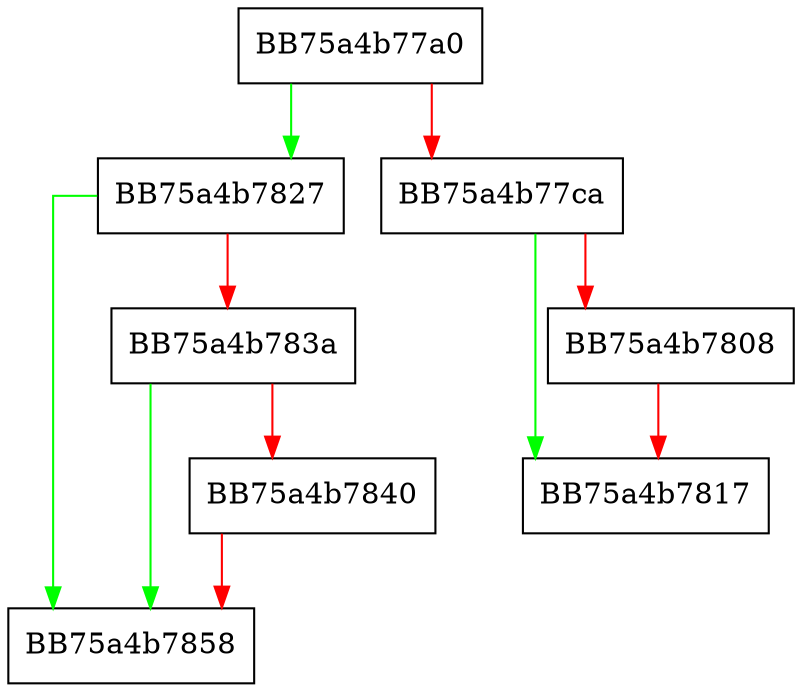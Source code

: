 digraph GetResourceList {
  node [shape="box"];
  graph [splines=ortho];
  BB75a4b77a0 -> BB75a4b7827 [color="green"];
  BB75a4b77a0 -> BB75a4b77ca [color="red"];
  BB75a4b77ca -> BB75a4b7817 [color="green"];
  BB75a4b77ca -> BB75a4b7808 [color="red"];
  BB75a4b7808 -> BB75a4b7817 [color="red"];
  BB75a4b7827 -> BB75a4b7858 [color="green"];
  BB75a4b7827 -> BB75a4b783a [color="red"];
  BB75a4b783a -> BB75a4b7858 [color="green"];
  BB75a4b783a -> BB75a4b7840 [color="red"];
  BB75a4b7840 -> BB75a4b7858 [color="red"];
}